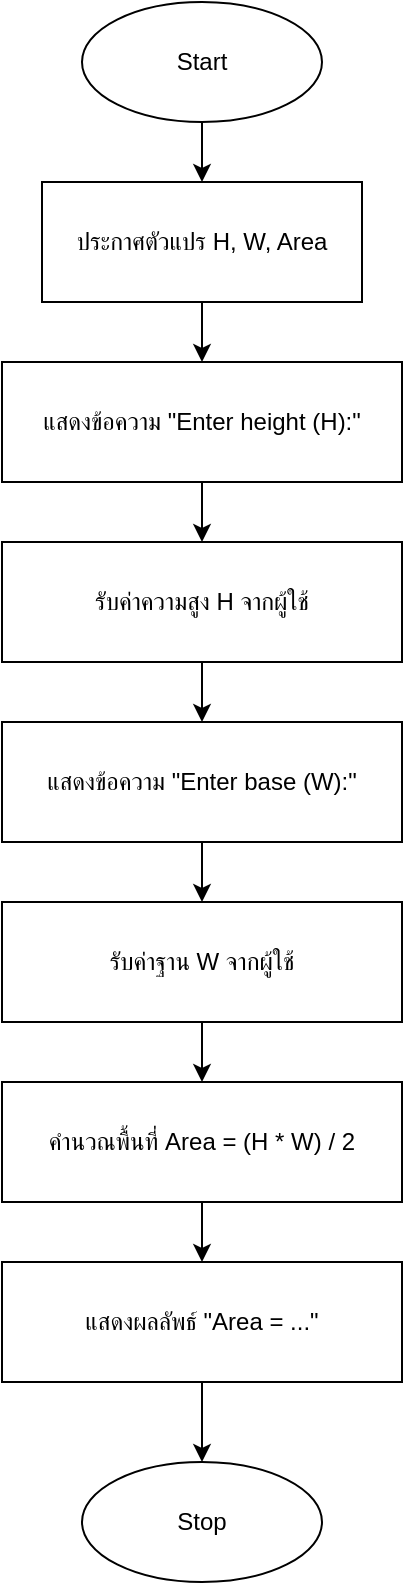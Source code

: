 <?xml version="1.0" encoding="UTF-8"?>
<mxfile version="28.2.5">
  <diagram name="Page-1" id="MZbJxQW00NgJT1cqiRUq">
    <mxGraphModel dx="3346" dy="1874" grid="1" gridSize="10" guides="1" tooltips="1" connect="1" arrows="1" fold="1" page="1" pageScale="1" pageWidth="850" pageHeight="1100" math="0" shadow="0">
      <root>
        <mxCell id="0" />
        <mxCell id="1" parent="0" />
        <mxCell id="O3FMRK-I6ijtwoRoacnp-1" value="Start" style="ellipse;whiteSpace=wrap;html=1;" vertex="1" parent="1">
          <mxGeometry x="390" y="120" width="120" height="60" as="geometry" />
        </mxCell>
        <mxCell id="O3FMRK-I6ijtwoRoacnp-2" value="ประกาศตัวแปร H, W, Area" style="rounded=0;whiteSpace=wrap;html=1;" vertex="1" parent="1">
          <mxGeometry x="370" y="210" width="160" height="60" as="geometry" />
        </mxCell>
        <mxCell id="O3FMRK-I6ijtwoRoacnp-3" value="แสดงข้อความ &quot;Enter height (H):&quot;" style="parallelogram;whiteSpace=wrap;html=1;" vertex="1" parent="1">
          <mxGeometry x="350" y="300" width="200" height="60" as="geometry" />
        </mxCell>
        <mxCell id="O3FMRK-I6ijtwoRoacnp-4" value="รับค่าความสูง H จากผู้ใช้" style="parallelogram;whiteSpace=wrap;html=1;" vertex="1" parent="1">
          <mxGeometry x="350" y="390" width="200" height="60" as="geometry" />
        </mxCell>
        <mxCell id="O3FMRK-I6ijtwoRoacnp-5" value="แสดงข้อความ &quot;Enter base (W):&quot;" style="parallelogram;whiteSpace=wrap;html=1;" vertex="1" parent="1">
          <mxGeometry x="350" y="480" width="200" height="60" as="geometry" />
        </mxCell>
        <mxCell id="O3FMRK-I6ijtwoRoacnp-6" value="รับค่าฐาน W จากผู้ใช้" style="parallelogram;whiteSpace=wrap;html=1;" vertex="1" parent="1">
          <mxGeometry x="350" y="570" width="200" height="60" as="geometry" />
        </mxCell>
        <mxCell id="O3FMRK-I6ijtwoRoacnp-7" value="คำนวณพื้นที่ Area = (H * W) / 2" style="rounded=0;whiteSpace=wrap;html=1;" vertex="1" parent="1">
          <mxGeometry x="350" y="660" width="200" height="60" as="geometry" />
        </mxCell>
        <mxCell id="O3FMRK-I6ijtwoRoacnp-8" value="แสดงผลลัพธ์ &quot;Area = ...&quot;" style="parallelogram;whiteSpace=wrap;html=1;" vertex="1" parent="1">
          <mxGeometry x="350" y="750" width="200" height="60" as="geometry" />
        </mxCell>
        <mxCell id="O3FMRK-I6ijtwoRoacnp-9" value="Stop" style="ellipse;whiteSpace=wrap;html=1;" vertex="1" parent="1">
          <mxGeometry x="390" y="850" width="120" height="60" as="geometry" />
        </mxCell>
        <mxCell id="O3FMRK-I6ijtwoRoacnp-10" style="endArrow=classic;html=1;" edge="1" parent="1" source="O3FMRK-I6ijtwoRoacnp-1" target="O3FMRK-I6ijtwoRoacnp-2">
          <mxGeometry relative="1" as="geometry" />
        </mxCell>
        <mxCell id="O3FMRK-I6ijtwoRoacnp-11" style="endArrow=classic;html=1;" edge="1" parent="1" source="O3FMRK-I6ijtwoRoacnp-2" target="O3FMRK-I6ijtwoRoacnp-3">
          <mxGeometry relative="1" as="geometry" />
        </mxCell>
        <mxCell id="O3FMRK-I6ijtwoRoacnp-12" style="endArrow=classic;html=1;" edge="1" parent="1" source="O3FMRK-I6ijtwoRoacnp-3" target="O3FMRK-I6ijtwoRoacnp-4">
          <mxGeometry relative="1" as="geometry" />
        </mxCell>
        <mxCell id="O3FMRK-I6ijtwoRoacnp-13" style="endArrow=classic;html=1;" edge="1" parent="1" source="O3FMRK-I6ijtwoRoacnp-4" target="O3FMRK-I6ijtwoRoacnp-5">
          <mxGeometry relative="1" as="geometry" />
        </mxCell>
        <mxCell id="O3FMRK-I6ijtwoRoacnp-14" style="endArrow=classic;html=1;" edge="1" parent="1" source="O3FMRK-I6ijtwoRoacnp-5" target="O3FMRK-I6ijtwoRoacnp-6">
          <mxGeometry relative="1" as="geometry" />
        </mxCell>
        <mxCell id="O3FMRK-I6ijtwoRoacnp-15" style="endArrow=classic;html=1;" edge="1" parent="1" source="O3FMRK-I6ijtwoRoacnp-6" target="O3FMRK-I6ijtwoRoacnp-7">
          <mxGeometry relative="1" as="geometry" />
        </mxCell>
        <mxCell id="O3FMRK-I6ijtwoRoacnp-16" style="endArrow=classic;html=1;" edge="1" parent="1" source="O3FMRK-I6ijtwoRoacnp-7" target="O3FMRK-I6ijtwoRoacnp-8">
          <mxGeometry relative="1" as="geometry" />
        </mxCell>
        <mxCell id="O3FMRK-I6ijtwoRoacnp-17" style="endArrow=classic;html=1;" edge="1" parent="1" source="O3FMRK-I6ijtwoRoacnp-8" target="O3FMRK-I6ijtwoRoacnp-9">
          <mxGeometry relative="1" as="geometry" />
        </mxCell>
      </root>
    </mxGraphModel>
  </diagram>
</mxfile>
